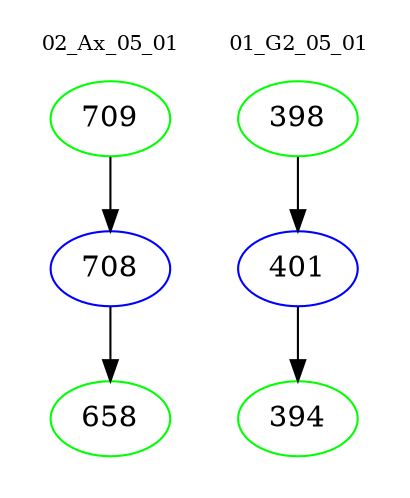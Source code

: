 digraph{
subgraph cluster_0 {
color = white
label = "02_Ax_05_01";
fontsize=10;
T0_709 [label="709", color="green"]
T0_709 -> T0_708 [color="black"]
T0_708 [label="708", color="blue"]
T0_708 -> T0_658 [color="black"]
T0_658 [label="658", color="green"]
}
subgraph cluster_1 {
color = white
label = "01_G2_05_01";
fontsize=10;
T1_398 [label="398", color="green"]
T1_398 -> T1_401 [color="black"]
T1_401 [label="401", color="blue"]
T1_401 -> T1_394 [color="black"]
T1_394 [label="394", color="green"]
}
}
